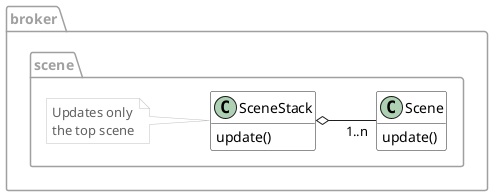 @startuml scene

' ---- (style) --------------------------------

skinparam shadowing false
skinparam backgroundColor White
skinparam package {
  BorderColor #A0A0A0
  FontColor #A0A0A0
}
skinparam class {
  BackgroundColor White
  ArrowColor #202020
  BorderColor #202020
  FontColor #000000
}
skinparam note {
  BackgroundColor White
  FontColor #606060
  BorderColor #C0C0C0
}
skinparam stereotypeIBackgroundColor Lavender
hide empty members

' ---- (diagram) ------------------------------

package broker.scene {
  left to right direction
	class Scene {
    update()
  }
	class SceneStack {
    update()
  }

  SceneStack o-- "1..n" Scene

  note left of SceneStack
  Updates only
  the top scene
  end note
}

@enduml
